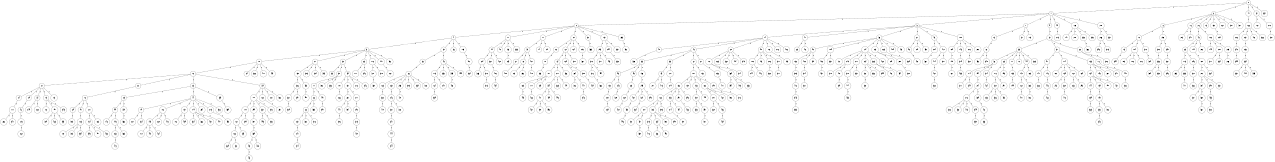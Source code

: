 graph G {
size="8.5,11;"
ratio = "expand;"
fixedsize="true;"
overlap="scale;"
node[shape=circle,width=.12,hight=.12,fontsize=12]
edge[fontsize=12]

0[label=" 0" color=black, pos="1.4195009,2.7901813!"];
1[label=" 1" color=black, pos="0.024828094,0.91176569!"];
2[label=" 2" color=black, pos="0.036310439,2.8054056!"];
3[label=" 3" color=black, pos="2.446335,0.43968602!"];
4[label=" 4" color=black, pos="2.3280021,2.1227401!"];
5[label=" 5" color=black, pos="1.5781018,1.218611!"];
6[label=" 6" color=black, pos="0.34126391,2.775249!"];
7[label=" 7" color=black, pos="1.9330602,0.87949378!"];
8[label=" 8" color=black, pos="0.81575226,2.4370228!"];
9[label=" 9" color=black, pos="2.8918553,1.6333478!"];
10[label=" 10" color=black, pos="0.69270622,1.2565465!"];
11[label=" 11" color=black, pos="1.4307961,2.2783264!"];
12[label=" 12" color=black, pos="2.6187691,1.9605524!"];
13[label=" 13" color=black, pos="1.0314825,0.50540164!"];
14[label=" 14" color=black, pos="1.9773255,2.2264699!"];
15[label=" 15" color=black, pos="1.9495536,2.2629468!"];
16[label=" 16" color=black, pos="0.77563883,0.6058862!"];
17[label=" 17" color=black, pos="1.0487582,1.5956599!"];
18[label=" 18" color=black, pos="1.6779874,0.88050566!"];
19[label=" 19" color=black, pos="2.5484389,0.86758169!"];
20[label=" 20" color=black, pos="1.5598985,2.3640789!"];
21[label=" 21" color=black, pos="1.0072975,1.9641276!"];
22[label=" 22" color=black, pos="2.1501311,1.8950087!"];
23[label=" 23" color=black, pos="0.2965612,2.8649906!"];
24[label=" 24" color=black, pos="1.8579252,1.7396942!"];
25[label=" 25" color=black, pos="0.7101108,2.6481479!"];
26[label=" 26" color=black, pos="1.1875605,2.4968817!"];
27[label=" 27" color=black, pos="2.6874856,0.90320743!"];
28[label=" 28" color=black, pos="2.1925975,2.8387652!"];
29[label=" 29" color=black, pos="0.13676686,1.1845178!"];
30[label=" 30" color=black, pos="1.9934902,0.38658274!"];
31[label=" 31" color=black, pos="1.237482,0.36225146!"];
32[label=" 32" color=black, pos="0.72245011,0.0020906222!"];
33[label=" 33" color=black, pos="0.4372998,2.8206591!"];
34[label=" 34" color=black, pos="0.17889198,2.3608598!"];
35[label=" 35" color=black, pos="0.68200412,2.1137616!"];
36[label=" 36" color=black, pos="0.53135351,0.074496477!"];
37[label=" 37" color=black, pos="1.7554196,2.9550184!"];
38[label=" 38" color=black, pos="2.3385408,1.0389612!"];
39[label=" 39" color=black, pos="0.59317445,1.6714301!"];
40[label=" 40" color=black, pos="1.5031583,1.7481855!"];
41[label=" 41" color=black, pos="2.3237592,1.5653185!"];
42[label=" 42" color=black, pos="2.8863853,1.3690287!"];
43[label=" 43" color=black, pos="2.1902454,0.44299102!"];
44[label=" 44" color=black, pos="0.43531715,2.3897193!"];
45[label=" 45" color=black, pos="1.7765018,0.93964652!"];
46[label=" 46" color=black, pos="2.6863388,2.6910655!"];
47[label=" 47" color=black, pos="1.3798204,1.5951378!"];
48[label=" 48" color=black, pos="0.036016299,2.8234369!"];
49[label=" 49" color=black, pos="1.9121679,0.86242662!"];
50[label=" 50" color=black, pos="2.3149337,1.3669426!"];
51[label=" 51" color=black, pos="0.71424563,2.226778!"];
52[label=" 52" color=black, pos="1.3274212,2.3402995!"];
53[label=" 53" color=black, pos="1.961235,1.2189657!"];
54[label=" 54" color=black, pos="0.25855377,2.9270871!"];
55[label=" 55" color=black, pos="2.2725268,2.521353!"];
56[label=" 56" color=black, pos="0.86554825,0.66831856!"];
57[label=" 57" color=black, pos="2.7335453,0.57626931!"];
58[label=" 58" color=black, pos="1.7622005,1.5536581!"];
59[label=" 59" color=black, pos="1.7531456,2.6260089!"];
60[label=" 60" color=black, pos="0.39693341,1.1844898!"];
61[label=" 61" color=black, pos="0.24625443,1.0057423!"];
62[label=" 62" color=black, pos="1.3134866,1.1431824!"];
63[label=" 63" color=black, pos="2.4550544,2.8945565!"];
64[label=" 64" color=black, pos="0.0093252994,2.0983187!"];
65[label=" 65" color=black, pos="2.0936202,0.79134959!"];
66[label=" 66" color=black, pos="0.61779998,1.3322668!"];
67[label=" 67" color=black, pos="0.12544371,0.45151238!"];
68[label=" 68" color=black, pos="2.9245842,2.8805456!"];
69[label=" 69" color=black, pos="1.0394576,0.67564679!"];
70[label=" 70" color=black, pos="1.8191173,1.9389576!"];
71[label=" 71" color=black, pos="0.48336459,2.5947742!"];
72[label=" 72" color=black, pos="1.3963891,0.2355605!"];
73[label=" 73" color=black, pos="1.367681,2.34583!"];
74[label=" 74" color=black, pos="0.37191773,0.35642658!"];
75[label=" 75" color=black, pos="2.6363726,1.0197386!"];
76[label=" 76" color=black, pos="2.4439411,1.7317953!"];
77[label=" 77" color=black, pos="1.786572,1.8363429!"];
78[label=" 78" color=black, pos="0.22627131,2.8798609!"];
79[label=" 79" color=black, pos="0.6088145,2.2023258!"];
80[label=" 80" color=black, pos="2.1677281,0.49521292!"];
81[label=" 81" color=black, pos="0.46479637,1.5208901!"];
82[label=" 82" color=black, pos="2.5191398,1.3340755!"];
83[label=" 83" color=black, pos="1.6852556,0.71646913!"];
84[label=" 84" color=black, pos="1.2540982,2.6125954!"];
85[label=" 85" color=black, pos="0.85570656,1.6463594!"];
86[label=" 86" color=black, pos="0.22423873,1.7916138!"];
87[label=" 87" color=black, pos="0.00085545192,1.8382568!"];
88[label=" 88" color=black, pos="0.43182582,1.7039927!"];
89[label=" 89" color=black, pos="0.1745127,2.7333363!"];
90[label=" 90" color=black, pos="1.1021994,2.8491649!"];
91[label=" 91" color=black, pos="2.4212259,2.9166517!"];
92[label=" 92" color=black, pos="2.0138985,1.7159943!"];
93[label=" 93" color=black, pos="2.9781854,0.95158289!"];
94[label=" 94" color=black, pos="1.888574,0.035477409!"];
95[label=" 95" color=black, pos="2.7371362,1.0580131!"];
96[label=" 96" color=black, pos="1.207204,1.0655842!"];
97[label=" 97" color=black, pos="0.98688845,2.0753692!"];
98[label=" 98" color=black, pos="2.8663323,0.87654286!"];
99[label=" 99" color=black, pos="2.4901681,1.9628823!"];
100[label=" 100" color=black, pos="1.3224418,1.3736715!"];
101[label=" 101" color=black, pos="1.0412303,0.5030514!"];
102[label=" 102" color=black, pos="0.068451082,0.81923382!"];
103[label=" 103" color=black, pos="1.4122631,0.97454928!"];
104[label=" 104" color=black, pos="2.6392526,2.0011837!"];
105[label=" 105" color=black, pos="0.83905392,0.71522886!"];
106[label=" 106" color=black, pos="0.001087002,0.99294433!"];
107[label=" 107" color=black, pos="0.38496633,1.9953216!"];
108[label=" 108" color=black, pos="0.63470313,0.0080353171!"];
109[label=" 109" color=black, pos="1.6942476,2.6057377!"];
110[label=" 110" color=black, pos="0.04961552,2.5682859!"];
111[label=" 111" color=black, pos="0.30221841,2.0813456!"];
112[label=" 112" color=black, pos="2.5829687,1.567612!"];
113[label=" 113" color=black, pos="1.1590823,0.12740876!"];
114[label=" 114" color=black, pos="0.87461259,1.6514244!"];
115[label=" 115" color=black, pos="0.076179683,0.96698702!"];
116[label=" 116" color=black, pos="2.0157391,0.38681622!"];
117[label=" 117" color=black, pos="2.486109,0.47268531!"];
118[label=" 118" color=black, pos="2.4175255,0.99760314!"];
119[label=" 119" color=black, pos="0.58380643,1.6612149!"];
120[label=" 120" color=black, pos="1.1614781,1.5887977!"];
121[label=" 121" color=black, pos="1.5116678,2.4807298!"];
122[label=" 122" color=black, pos="1.8365595,2.6458593!"];
123[label=" 123" color=black, pos="0.77890011,0.62362202!"];
124[label=" 124" color=black, pos="2.5878686,2.5046259!"];
125[label=" 125" color=black, pos="1.0029922,2.6097022!"];
126[label=" 126" color=black, pos="2.0182824,2.1402616!"];
127[label=" 127" color=black, pos="1.6862541,1.7688639!"];
128[label=" 128" color=black, pos="0.03030334,2.1682927!"];
129[label=" 129" color=black, pos="0.073868034,0.92825145!"];
130[label=" 130" color=black, pos="0.78117661,0.82316676!"];
131[label=" 131" color=black, pos="1.186957,2.3547159!"];
132[label=" 132" color=black, pos="2.457227,2.8488033!"];
133[label=" 133" color=black, pos="2.836653,1.8807369!"];
134[label=" 134" color=black, pos="0.065810919,2.4570243!"];
135[label=" 135" color=black, pos="2.8224749,1.5997973!"];
136[label=" 136" color=black, pos="0.58354985,1.3947494!"];
137[label=" 137" color=black, pos="1.4171125,0.56784544!"];
138[label=" 138" color=black, pos="0.89711154,2.7583658!"];
139[label=" 139" color=black, pos="0.83780098,2.8588942!"];
140[label=" 140" color=black, pos="1.9724236,2.7552472!"];
141[label=" 141" color=black, pos="0.16620304,2.664012!"];
142[label=" 142" color=black, pos="0.65698259,2.984079!"];
143[label=" 143" color=black, pos="1.3469246,1.3322358!"];
144[label=" 144" color=black, pos="0.35196639,0.58789231!"];
145[label=" 145" color=black, pos="0.04998595,1.967368!"];
146[label=" 146" color=black, pos="2.54675,2.031166!"];
147[label=" 147" color=black, pos="0.83881563,2.6795789!"];
148[label=" 148" color=black, pos="0.59775772,1.6203158!"];
149[label=" 149" color=black, pos="2.0708103,2.9959747!"];
150[label=" 150" color=black, pos="0.40536416,2.2072504!"];
151[label=" 151" color=black, pos="1.5639301,2.6827632!"];
152[label=" 152" color=black, pos="0.26647128,2.6849754!"];
153[label=" 153" color=black, pos="2.4263932,1.2635547!"];
154[label=" 154" color=black, pos="0.37807725,2.3576941!"];
155[label=" 155" color=black, pos="1.184781,0.028132089!"];
156[label=" 156" color=black, pos="2.4720992,1.5464995!"];
157[label=" 157" color=black, pos="1.9327757,0.27070232!"];
158[label=" 158" color=black, pos="1.5225279,0.090428611!"];
159[label=" 159" color=black, pos="2.0174388,0.0023544123!"];
160[label=" 160" color=black, pos="0.043847231,2.6003673!"];
161[label=" 161" color=black, pos="1.3396731,2.4433836!"];
162[label=" 162" color=black, pos="0.15864281,0.93464327!"];
163[label=" 163" color=black, pos="1.8383507,2.1259625!"];
164[label=" 164" color=black, pos="1.6112233,1.8533594!"];
165[label=" 165" color=black, pos="2.2149361,0.88213885!"];
166[label=" 166" color=black, pos="2.6020144,2.823922!"];
167[label=" 167" color=black, pos="0.74575923,0.90336331!"];
168[label=" 168" color=black, pos="0.51360618,2.2598469!"];
169[label=" 169" color=black, pos="2.3676527,1.5710297!"];
170[label=" 170" color=black, pos="2.5043082,0.86971929!"];
171[label=" 171" color=black, pos="2.4684484,1.6531089!"];
172[label=" 172" color=black, pos="0.66814375,0.62367058!"];
173[label=" 173" color=black, pos="2.6305299,2.6205439!"];
174[label=" 174" color=black, pos="0.47837689,2.8519975!"];
175[label=" 175" color=black, pos="1.2707423,0.013742583!"];
176[label=" 176" color=black, pos="1.2590915,1.6376278!"];
177[label=" 177" color=black, pos="2.97682,2.1530397!"];
178[label=" 178" color=black, pos="2.7143305,1.8237872!"];
179[label=" 179" color=black, pos="0.018440768,2.2624505!"];
180[label=" 180" color=black, pos="1.9833643,1.5696644!"];
181[label=" 181" color=black, pos="2.3919305,0.8464386!"];
182[label=" 182" color=black, pos="2.6346743,1.0944435!"];
183[label=" 183" color=black, pos="2.453797,1.6897651!"];
184[label=" 184" color=black, pos="1.3817756,2.3396327!"];
185[label=" 185" color=black, pos="1.5360505,0.83972384!"];
186[label=" 186" color=black, pos="1.5154313,1.4331599!"];
187[label=" 187" color=black, pos="0.14040709,1.2204566!"];
188[label=" 188" color=black, pos="1.5817315,1.7376657!"];
189[label=" 189" color=black, pos="1.9803294,1.8439694!"];
190[label=" 190" color=black, pos="0.2825404,0.52042022!"];
191[label=" 191" color=black, pos="0.046599058,1.4492259!"];
192[label=" 192" color=black, pos="1.5375782,0.78697027!"];
193[label=" 193" color=black, pos="2.2815309,1.3240097!"];
194[label=" 194" color=black, pos="1.2902051,1.3308343!"];
195[label=" 195" color=black, pos="1.45278,0.55438363!"];
196[label=" 196" color=black, pos="2.341412,2.0081735!"];
197[label=" 197" color=black, pos="1.8761536,0.93674499!"];
198[label=" 198" color=black, pos="1.7905558,0.89503134!"];
199[label=" 199" color=black, pos="1.6673505,1.2655296!"];
200[label=" 200" color=black, pos="0.13311573,1.2785575!"];
201[label=" 201" color=black, pos="2.6791939,1.2116088!"];
202[label=" 202" color=black, pos="1.3597368,1.4000113!"];
203[label=" 203" color=black, pos="2.0937341,1.8470282!"];
204[label=" 204" color=black, pos="0.24644423,1.7568874!"];
205[label=" 205" color=black, pos="1.7073446,1.2812918!"];
206[label=" 206" color=black, pos="2.1507976,1.3350554!"];
207[label=" 207" color=black, pos="2.5205803,1.0230769!"];
208[label=" 208" color=black, pos="0.65308476,0.068342638!"];
209[label=" 209" color=black, pos="1.9042015,2.3016778!"];
210[label=" 210" color=black, pos="2.8223946,2.076455!"];
211[label=" 211" color=black, pos="0.65608402,1.3512747!"];
212[label=" 212" color=black, pos="2.778685,0.02512605!"];
213[label=" 213" color=black, pos="1.8017945,0.9839301!"];
214[label=" 214" color=black, pos="1.4827409,0.77074023!"];
215[label=" 215" color=black, pos="1.9195704,1.6570172!"];
216[label=" 216" color=black, pos="2.0954514,1.9049338!"];
217[label=" 217" color=black, pos="1.0053113,0.26359117!"];
218[label=" 218" color=black, pos="1.9083007,0.74383462!"];
219[label=" 219" color=black, pos="0.26352944,2.466913!"];
220[label=" 220" color=black, pos="0.20327148,1.5282441!"];
221[label=" 221" color=black, pos="1.7984568,0.95765811!"];
222[label=" 222" color=black, pos="2.8311596,1.284519!"];
223[label=" 223" color=black, pos="2.5222154,0.32338514!"];
224[label=" 224" color=black, pos="2.6668961,0.61731979!"];
225[label=" 225" color=black, pos="2.4349306,1.4999133!"];
226[label=" 226" color=black, pos="2.2209571,0.90761604!"];
227[label=" 227" color=black, pos="2.3388573,2.526701!"];
228[label=" 228" color=black, pos="0.86656807,1.5471948!"];
229[label=" 229" color=black, pos="2.5671192,0.94622267!"];
230[label=" 230" color=black, pos="0.23325121,1.1490088!"];
231[label=" 231" color=black, pos="0.1722778,2.3731335!"];
232[label=" 232" color=black, pos="0.70071295,1.5113812!"];
233[label=" 233" color=black, pos="2.8713643,2.4788749!"];
234[label=" 234" color=black, pos="2.2550425,1.576808!"];
235[label=" 235" color=black, pos="0.76101994,1.1360286!"];
236[label=" 236" color=black, pos="1.158454,0.29261292!"];
237[label=" 237" color=black, pos="0.18807621,2.1238521!"];
238[label=" 238" color=black, pos="0.46957721,1.1767941!"];
239[label=" 239" color=black, pos="1.7452549,1.4810289!"];
240[label=" 240" color=black, pos="2.5403809,0.5816114!"];
241[label=" 241" color=black, pos="2.0037047,2.5040665!"];
242[label=" 242" color=black, pos="0.44697717,0.85264696!"];
243[label=" 243" color=black, pos="2.1843835,1.8355851!"];
244[label=" 244" color=black, pos="0.67189885,0.068410797!"];
245[label=" 245" color=black, pos="0.36703363,1.2813025!"];
246[label=" 246" color=black, pos="2.4651238,2.4784658!"];
247[label=" 247" color=black, pos="0.0080241109,1.6563466!"];
248[label=" 248" color=black, pos="0.9519048,0.96015015!"];
249[label=" 249" color=black, pos="2.2984442,1.2143566!"];
250[label=" 250" color=black, pos="2.5450912,2.9534185!"];
251[label=" 251" color=black, pos="1.0556791,0.072312244!"];
252[label=" 252" color=black, pos="1.9172017,0.58755301!"];
253[label=" 253" color=black, pos="2.3329859,0.12084612!"];
254[label=" 254" color=black, pos="0.32695201,1.0084885!"];
255[label=" 255" color=black, pos="1.5588067,0.88338112!"];
256[label=" 256" color=black, pos="1.9027931,2.4663209!"];
257[label=" 257" color=black, pos="2.307748,0.94665872!"];
258[label=" 258" color=black, pos="1.7476811,0.58231388!"];
259[label=" 259" color=black, pos="0.68908087,0.5309382!"];
260[label=" 260" color=black, pos="1.7953492,1.8905178!"];
261[label=" 261" color=black, pos="0.98734668,1.9264449!"];
262[label=" 262" color=black, pos="2.6106759,0.64927481!"];
263[label=" 263" color=black, pos="2.5997684,0.68019404!"];
264[label=" 264" color=black, pos="0.37618719,0.70379879!"];
265[label=" 265" color=black, pos="2.8271925,1.5367743!"];
266[label=" 266" color=black, pos="1.5505348,2.3782339!"];
267[label=" 267" color=black, pos="0.77371431,0.84589815!"];
268[label=" 268" color=black, pos="0.02766329,2.6973986!"];
269[label=" 269" color=black, pos="1.7477799,0.32930866!"];
270[label=" 270" color=black, pos="0.55877678,0.52793842!"];
271[label=" 271" color=black, pos="2.5112394,2.6611067!"];
272[label=" 272" color=black, pos="2.3546474,2.5713617!"];
273[label=" 273" color=black, pos="1.015363,0.75671357!"];
274[label=" 274" color=black, pos="0.22722425,1.8055133!"];
275[label=" 275" color=black, pos="0.044119545,1.570002!"];
276[label=" 276" color=black, pos="1.3878275,0.086792805!"];
277[label=" 277" color=black, pos="1.891244,2.4940633!"];
278[label=" 278" color=black, pos="2.3946849,2.608566!"];
279[label=" 279" color=black, pos="2.2301341,0.79335094!"];
280[label=" 280" color=black, pos="2.6345782,0.76662145!"];
281[label=" 281" color=black, pos="0.47284874,2.2158389!"];
282[label=" 282" color=black, pos="1.6582825,1.7010115!"];
283[label=" 283" color=black, pos="2.6727637,1.7741849!"];
284[label=" 284" color=black, pos="0.53841419,2.1961986!"];
285[label=" 285" color=black, pos="2.2770791,1.879679!"];
286[label=" 286" color=black, pos="2.7122635,2.5776884!"];
287[label=" 287" color=black, pos="0.75791773,0.52717916!"];
288[label=" 288" color=black, pos="0.73575203,0.042437026!"];
289[label=" 289" color=black, pos="2.8171356,1.9086737!"];
290[label=" 290" color=black, pos="0.2796281,2.1778201!"];
291[label=" 291" color=black, pos="0.88069888,1.012983!"];
292[label=" 292" color=black, pos="0.81298264,2.8487713!"];
293[label=" 293" color=black, pos="0.89944346,1.7618258!"];
294[label=" 294" color=black, pos="1.2166954,2.5541046!"];
295[label=" 295" color=black, pos="2.7105536,1.367109!"];
296[label=" 296" color=black, pos="2.3750844,0.65490639!"];
297[label=" 297" color=black, pos="1.6678219,2.6676381!"];
298[label=" 298" color=black, pos="1.1732654,2.8998418!"];
299[label=" 299" color=black, pos="1.7974632,0.47307737!"];
300[label=" 300" color=black, pos="2.1220064,2.7005076!"];
301[label=" 301" color=black, pos="1.050299,1.6331569!"];
302[label=" 302" color=black, pos="2.8018477,1.2416075!"];
303[label=" 303" color=black, pos="1.2685452,0.9587069!"];
304[label=" 304" color=black, pos="1.0182625,0.83584959!"];
305[label=" 305" color=black, pos="2.1771934,2.6335344!"];
306[label=" 306" color=black, pos="1.3489459,0.40442319!"];
307[label=" 307" color=black, pos="0.44620104,0.75685491!"];
308[label=" 308" color=black, pos="0.19934922,1.5896574!"];
309[label=" 309" color=black, pos="1.9196959,2.5166426!"];
310[label=" 310" color=black, pos="0.41007569,2.2339449!"];
311[label=" 311" color=black, pos="2.3669665,1.3222505!"];
312[label=" 312" color=black, pos="2.8062651,1.0713133!"];
313[label=" 313" color=black, pos="2.6615878,2.3339174!"];
314[label=" 314" color=black, pos="1.2382239,0.15694277!"];
315[label=" 315" color=black, pos="2.6158411,2.2526324!"];
316[label=" 316" color=black, pos="1.3711602,0.064838545!"];
317[label=" 317" color=black, pos="0.065103969,2.0123997!"];
318[label=" 318" color=black, pos="0.33973111,1.1538006!"];
319[label=" 319" color=black, pos="0.43899632,1.0919265!"];
320[label=" 320" color=black, pos="2.6341512,0.22871988!"];
321[label=" 321" color=black, pos="0.86808744,1.3062727!"];
322[label=" 322" color=black, pos="1.3009778,1.7907362!"];
323[label=" 323" color=black, pos="1.3770132,1.7320093!"];
324[label=" 324" color=black, pos="0.88565833,0.039029446!"];
325[label=" 325" color=black, pos="1.3783289,0.42594197!"];
326[label=" 326" color=black, pos="0.29777369,0.42475759!"];
327[label=" 327" color=black, pos="2.0557937,1.9820314!"];
328[label=" 328" color=black, pos="1.6799238,0.98568392!"];
329[label=" 329" color=black, pos="1.7733885,1.6543226!"];
330[label=" 330" color=black, pos="1.7551721,1.9911853!"];
331[label=" 331" color=black, pos="1.4884274,0.88035866!"];
332[label=" 332" color=black, pos="0.52004236,1.324848!"];
333[label=" 333" color=black, pos="2.9708172,0.61643131!"];
334[label=" 334" color=black, pos="2.3305326,1.0053609!"];
335[label=" 335" color=black, pos="0.55787298,0.076271116!"];
336[label=" 336" color=black, pos="0.19814363,0.7858081!"];
337[label=" 337" color=black, pos="0.35391168,2.0458985!"];
338[label=" 338" color=black, pos="2.8851895,2.2412691!"];
339[label=" 339" color=black, pos="2.7602783,1.7477026!"];
340[label=" 340" color=black, pos="2.0410159,2.178692!"];
341[label=" 341" color=black, pos="2.8233406,2.2804241!"];
342[label=" 342" color=black, pos="0.83631216,0.5401994!"];
343[label=" 343" color=black, pos="1.2731773,1.631982!"];
344[label=" 344" color=black, pos="2.6784256,2.4428531!"];
345[label=" 345" color=black, pos="2.8579207,2.141421!"];
346[label=" 346" color=black, pos="2.5258354,1.1167271!"];
347[label=" 347" color=black, pos="2.5043179,1.5664344!"];
348[label=" 348" color=black, pos="0.93698036,0.55716695!"];
349[label=" 349" color=black, pos="2.5402497,0.91419417!"];
350[label=" 350" color=black, pos="1.123376,0.77074696!"];
351[label=" 351" color=black, pos="2.0708641,2.8678743!"];
352[label=" 352" color=black, pos="2.820519,1.7816269!"];
353[label=" 353" color=black, pos="0.79947911,2.42155!"];
354[label=" 354" color=black, pos="2.3057381,2.6114283!"];
355[label=" 355" color=black, pos="0.40270681,2.3553899!"];
356[label=" 356" color=black, pos="2.9229891,2.1000081!"];
357[label=" 357" color=black, pos="1.7501478,0.83980057!"];
358[label=" 358" color=black, pos="0.46859588,2.2700772!"];
359[label=" 359" color=black, pos="1.0132764,1.2887496!"];
360[label=" 360" color=black, pos="2.448679,0.51223516!"];
361[label=" 361" color=black, pos="0.99342438,1.5734726!"];
362[label=" 362" color=black, pos="0.47206222,2.1092185!"];
363[label=" 363" color=black, pos="2.3627636,2.2144562!"];
364[label=" 364" color=black, pos="0.37716516,0.74899144!"];
365[label=" 365" color=black, pos="1.3286667,0.0008367924!"];
366[label=" 366" color=black, pos="0.19933954,0.33672249!"];
367[label=" 367" color=black, pos="0.40886547,1.0464114!"];
368[label=" 368" color=black, pos="1.6958485,0.10570251!"];
369[label=" 369" color=black, pos="2.4924317,2.9884354!"];
370[label=" 370" color=black, pos="0.86407601,2.8392629!"];
371[label=" 371" color=black, pos="0.56226223,2.5125923!"];
372[label=" 372" color=black, pos="1.3681835,1.0667404!"];
373[label=" 373" color=black, pos="2.8503757,0.49411266!"];
374[label=" 374" color=black, pos="2.3384911,0.26233126!"];
375[label=" 375" color=black, pos="1.4563072,2.604901!"];
376[label=" 376" color=black, pos="2.8673893,2.8414287!"];
377[label=" 377" color=black, pos="2.3897787,1.3243149!"];
378[label=" 378" color=black, pos="2.927518,0.48069426!"];
379[label=" 379" color=black, pos="1.217297,2.4292076!"];
380[label=" 380" color=black, pos="1.2548703,1.2823305!"];
381[label=" 381" color=black, pos="0.56352514,2.1549613!"];
382[label=" 382" color=black, pos="2.6072783,0.64937286!"];
383[label=" 383" color=black, pos="1.7260352,0.21574136!"];
384[label=" 384" color=black, pos="2.9648774,1.9532455!"];
385[label=" 385" color=black, pos="2.8870342,2.6085108!"];
386[label=" 386" color=black, pos="0.44113816,1.3043323!"];
387[label=" 387" color=black, pos="1.0824916,0.24391553!"];
388[label=" 388" color=black, pos="0.2294879,1.4426079!"];
389[label=" 389" color=black, pos="0.30268928,0.6950293!"];
390[label=" 390" color=black, pos="0.014861716,1.9735532!"];
391[label=" 391" color=black, pos="0.59867605,0.33432145!"];
392[label=" 392" color=black, pos="0.24646464,2.9182096!"];
393[label=" 393" color=black, pos="2.5651272,2.9480509!"];
394[label=" 394" color=black, pos="2.6159254,2.6647005!"];
395[label=" 395" color=black, pos="0.98592317,0.03577877!"];
396[label=" 396" color=black, pos="2.4348621,0.0084241014!"];
397[label=" 397" color=black, pos="1.0759558,1.647519!"];
398[label=" 398" color=black, pos="2.0478556,1.8317145!"];
399[label=" 399" color=black, pos="2.8103668,0.21008511!"];
400[label=" 400" color=black, pos="2.4536028,0.19033024!"];
401[label=" 401" color=black, pos="1.655015,1.0249954!"];
402[label=" 402" color=black, pos="0.39076441,2.9693573!"];
403[label=" 403" color=black, pos="0.59831196,1.5920987!"];
404[label=" 404" color=black, pos="2.4835227,0.77072545!"];
405[label=" 405" color=black, pos="1.3039762,1.650296!"];
406[label=" 406" color=black, pos="1.0393167,1.9983633!"];
407[label=" 407" color=black, pos="0.64804637,1.9065149!"];
408[label=" 408" color=black, pos="1.3367431,0.12037923!"];
409[label=" 409" color=black, pos="0.23522634,2.2626985!"];
410[label=" 410" color=black, pos="2.8350706,0.0026783338!"];
411[label=" 411" color=black, pos="2.2371919,1.4665566!"];
412[label=" 412" color=black, pos="1.1952997,1.2801931!"];
413[label=" 413" color=black, pos="0.65552652,0.85110762!"];
414[label=" 414" color=black, pos="0.41249956,1.5445267!"];
415[label=" 415" color=black, pos="1.0579194,1.1621951!"];
416[label=" 416" color=black, pos="0.54788681,1.3864207!"];
417[label=" 417" color=black, pos="0.427949,2.4091039!"];
418[label=" 418" color=black, pos="2.8811751,2.6964021!"];
419[label=" 419" color=black, pos="2.0065592,2.8390816!"];
420[label=" 420" color=black, pos="1.4002408,0.70113486!"];
421[label=" 421" color=black, pos="0.049763768,2.7506105!"];
422[label=" 422" color=black, pos="1.4017134,1.5228093!"];
423[label=" 423" color=black, pos="2.7461788,0.85429542!"];
424[label=" 424" color=black, pos="0.96757874,0.077178792!"];
425[label=" 425" color=black, pos="2.8898354,0.65854733!"];
426[label=" 426" color=black, pos="1.8980649,0.8893774!"];
427[label=" 427" color=black, pos="1.5179082,1.1064831!"];
428[label=" 428" color=black, pos="0.84773363,1.9739162!"];
429[label=" 429" color=black, pos="0.35986041,1.3597607!"];
430[label=" 430" color=black, pos="1.019664,0.22120673!"];
431[label=" 431" color=black, pos="0.5675744,1.0599084!"];
432[label=" 432" color=black, pos="1.3162183,2.9306809!"];
433[label=" 433" color=black, pos="0.62336992,2.9770641!"];
434[label=" 434" color=black, pos="0.94417768,2.4260589!"];
435[label=" 435" color=black, pos="1.5949004,2.3802348!"];
436[label=" 436" color=black, pos="1.3401599,2.3401315!"];
437[label=" 437" color=black, pos="0.078677774,2.4615942!"];
438[label=" 438" color=black, pos="1.5824622,2.8641845!"];
439[label=" 439" color=black, pos="1.7583031,0.68518975!"];
440[label=" 440" color=black, pos="1.0611802,1.280575!"];
441[label=" 441" color=black, pos="1.2050989,1.2059849!"];
442[label=" 442" color=black, pos="2.1240805,2.6113624!"];
443[label=" 443" color=black, pos="2.1645859,2.161615!"];
444[label=" 444" color=black, pos="1.3457482,0.20476619!"];
445[label=" 445" color=black, pos="0.20163861,0.52276772!"];
446[label=" 446" color=black, pos="0.34916135,1.9341374!"];
447[label=" 447" color=black, pos="1.3110452,0.1819858!"];
448[label=" 448" color=black, pos="2.2351978,2.0567755!"];
449[label=" 449" color=black, pos="0.72019983,2.5895732!"];
450[label=" 450" color=black, pos="2.8948043,0.56326123!"];
451[label=" 451" color=black, pos="2.1925328,0.56413603!"];
452[label=" 452" color=black, pos="1.2266226,1.962707!"];
453[label=" 453" color=black, pos="1.4352626,1.212362!"];
454[label=" 454" color=black, pos="0.87242694,2.8918884!"];
455[label=" 455" color=black, pos="2.7658266,0.55569753!"];
456[label=" 456" color=black, pos="1.536435,2.4413211!"];
457[label=" 457" color=black, pos="1.8752335,0.10091514!"];
458[label=" 458" color=black, pos="2.2318299,2.829428!"];
459[label=" 459" color=black, pos="0.38905257,1.9626437!"];
460[label=" 460" color=black, pos="0.16246621,1.0439364!"];
461[label=" 461" color=black, pos="0.41082535,0.38215281!"];
462[label=" 462" color=black, pos="0.40279792,2.4667244!"];
463[label=" 463" color=black, pos="0.34791544,1.1696489!"];
464[label=" 464" color=black, pos="2.634895,1.1409853!"];
465[label=" 465" color=black, pos="2.6418643,0.28016623!"];
466[label=" 466" color=black, pos="0.90607677,2.2980568!"];
467[label=" 467" color=black, pos="0.5031582,2.9108045!"];
468[label=" 468" color=black, pos="0.18605112,1.2633532!"];
469[label=" 469" color=black, pos="1.2110394,1.8801288!"];
470[label=" 470" color=black, pos="2.9195473,0.78246188!"];
471[label=" 471" color=black, pos="0.36927517,1.1518132!"];
472[label=" 472" color=black, pos="1.5630808,1.5142986!"];
473[label=" 473" color=black, pos="2.5346988,0.078639288!"];
474[label=" 474" color=black, pos="2.9040591,1.7359049!"];
475[label=" 475" color=black, pos="0.63739658,1.0728417!"];
476[label=" 476" color=black, pos="0.60145041,0.42032416!"];
477[label=" 477" color=black, pos="0.98170097,2.4263272!"];
478[label=" 478" color=black, pos="1.6473061,2.168711!"];
479[label=" 479" color=black, pos="2.1608999,0.020751462!"];
480[label=" 480" color=black, pos="0.61332257,2.9289259!"];
481[label=" 481" color=black, pos="2.3295149,2.588797!"];
482[label=" 482" color=black, pos="2.3842612,2.6407913!"];
483[label=" 483" color=black, pos="2.9714113,2.8451055!"];
484[label=" 484" color=black, pos="2.0498278,1.3853516!"];
485[label=" 485" color=black, pos="2.5658826,2.9327771!"];
486[label=" 486" color=black, pos="1.0204679,2.22977!"];
487[label=" 487" color=black, pos="1.4220122,2.9053485!"];
488[label=" 488" color=black, pos="2.7855716,1.1833561!"];
489[label=" 489" color=black, pos="1.8418395,2.3486605!"];
490[label=" 490" color=black, pos="0.096855004,2.2477585!"];
491[label=" 491" color=black, pos="0.70308468,2.6411281!"];
492[label=" 492" color=black, pos="2.3582937,1.7844413!"];
493[label=" 493" color=black, pos="1.8381585,1.1373651!"];
494[label=" 494" color=black, pos="2.8187064,0.039994092!"];
495[label=" 495" color=black, pos="0.6176566,0.27605334!"];
496[label=" 496" color=black, pos="2.7796169,1.5183147!"];
497[label=" 497" color=black, pos="1.2315626,0.84755711!"];
498[label=" 498" color=black, pos="2.856427,2.396684!"];
499[label=" 499" color=black, pos="2.1881797,1.3124242!"];
500[label=" 500" color=black, pos="0.064291765,1.4706498!"];
501[label=" 501" color=black, pos="1.8140838,1.7610766!"];
502[label=" 502" color=black, pos="1.97515,2.8735088!"];
503[label=" 503" color=black, pos="2.7464133,1.9960348!"];
504[label=" 504" color=black, pos="2.6089716,0.14748655!"];
505[label=" 505" color=black, pos="0.38132469,2.1689518!"];
506[label=" 506" color=black, pos="1.0903593,0.79726337!"];
507[label=" 507" color=black, pos="1.6034478,0.82501249!"];
508[label=" 508" color=black, pos="0.20655303,0.57018983!"];
509[label=" 509" color=black, pos="0.90367716,0.65342707!"];
510[label=" 510" color=black, pos="1.1323371,1.4716337!"];
511[label=" 511" color=black, pos="1.676498,0.40478055!"];
512[label=" 512" color=black, pos="1.982018,2.1260038!"];
513[label=" 513" color=black, pos="2.5473107,1.6010943!"];
514[label=" 514" color=black, pos="1.8605914,0.91620909!"];
515[label=" 515" color=black, pos="1.5080453,1.1317787!"];
516[label=" 516" color=black, pos="0.036883857,2.7352351!"];
517[label=" 517" color=black, pos="1.033235,0.81938817!"];
518[label=" 518" color=black, pos="2.9155981,1.0443225!"];
519[label=" 519" color=black, pos="0.75869039,1.8775657!"];
520[label=" 520" color=black, pos="0.0013701604,0.10405102!"];
521[label=" 521" color=black, pos="0.29852506,1.186351!"];
522[label=" 522" color=black, pos="1.1035031,0.62315559!"];
523[label=" 523" color=black, pos="2.8437816,0.32614663!"];
524[label=" 524" color=black, pos="2.4569029,1.8212265!"];
525[label=" 525" color=black, pos="1.450044,1.65571!"];
526[label=" 526" color=black, pos="1.9316366,1.9577381!"];
527[label=" 527" color=black, pos="1.1491356,2.4310353!"];
528[label=" 528" color=black, pos="2.8388733,2.6991867!"];
529[label=" 529" color=black, pos="1.2402317,0.29651476!"];
530[label=" 530" color=black, pos="2.9880977,1.9552831!"];
531[label=" 531" color=black, pos="1.6746047,1.7125448!"];
532[label=" 532" color=black, pos="0.34281153,1.6216455!"];
533[label=" 533" color=black, pos="2.174386,1.1584976!"];
534[label=" 534" color=black, pos="1.9773881,0.79634948!"];
535[label=" 535" color=black, pos="1.9515396,2.2770295!"];
536[label=" 536" color=black, pos="2.7624711,1.9278112!"];
537[label=" 537" color=black, pos="0.86175378,0.34643761!"];
538[label=" 538" color=black, pos="0.14399626,2.6817308!"];
539[label=" 539" color=black, pos="2.5831505,2.9501085!"];
540[label=" 540" color=black, pos="1.9280469,2.7188175!"];
541[label=" 541" color=black, pos="2.8491095,1.2084554!"];
542[label=" 542" color=black, pos="1.9935509,2.9530212!"];
543[label=" 543" color=black, pos="2.2321897,2.7355032!"];
544[label=" 544" color=black, pos="2.2062668,0.99736368!"];
545[label=" 545" color=black, pos="0.88764033,0.9178721!"];
546[label=" 546" color=black, pos="0.64552202,0.85023752!"];
547[label=" 547" color=black, pos="1.9938785,2.1546345!"];
548[label=" 548" color=black, pos="2.3721,1.0243584!"];
549[label=" 549" color=black, pos="0.75076717,1.0477071!"];
550[label=" 550" color=black, pos="2.2376187,0.68940846!"];
551[label=" 551" color=black, pos="2.230779,2.4644693!"];
552[label=" 552" color=black, pos="1.0882261,1.5050664!"];
553[label=" 553" color=black, pos="0.80563422,1.007503!"];
554[label=" 554" color=black, pos="1.0225414,1.6798287!"];
555[label=" 555" color=black, pos="2.6580866,1.9383454!"];
556[label=" 556" color=black, pos="2.7079153,2.2513961!"];
557[label=" 557" color=black, pos="2.1955176,1.2030005!"];
558[label=" 558" color=black, pos="0.29983143,1.9029447!"];
559[label=" 559" color=black, pos="2.3173207,2.9676563!"];
560[label=" 560" color=black, pos="0.82924689,1.3814132!"];
561[label=" 561" color=black, pos="0.89566123,1.0860374!"];
562[label=" 562" color=black, pos="1.2466568,0.93462265!"];
563[label=" 563" color=black, pos="0.60032937,1.9349299!"];
564[label=" 564" color=black, pos="2.8356719,2.7669272!"];
565[label=" 565" color=black, pos="0.48542908,1.4643258!"];
566[label=" 566" color=black, pos="0.86233664,0.31587095!"];
567[label=" 567" color=black, pos="1.7346844,1.5852041!"];
568[label=" 568" color=black, pos="1.7562499,2.1988124!"];
569[label=" 569" color=black, pos="0.35553355,2.5701138!"];
570[label=" 570" color=black, pos="1.0507159,1.5069337!"];
571[label=" 571" color=black, pos="1.3777045,0.95928994!"];
572[label=" 572" color=black, pos="2.6281895,0.24456591!"];
573[label=" 573" color=black, pos="0.69614475,2.8988791!"];
574[label=" 574" color=black, pos="2.0761622,0.73813869!"];
575[label=" 575" color=black, pos="0.49827726,2.3747779!"];
576[label=" 576" color=black, pos="0.2899601,1.9064383!"];
577[label=" 577" color=black, pos="0.85844016,1.247684!"];
578[label=" 578" color=black, pos="0.98128853,1.5602013!"];
579[label=" 579" color=black, pos="1.1964812,2.5723695!"];
580[label=" 580" color=black, pos="1.2457083,1.9382893!"];
581[label=" 581" color=black, pos="2.5258271,0.50033447!"];
582[label=" 582" color=black, pos="2.0519185,0.41283585!"];
583[label=" 583" color=black, pos="2.5618159,1.8047229!"];
584[label=" 584" color=black, pos="2.3612041,2.4972697!"];
585[label=" 585" color=black, pos="0.18771327,0.12880037!"];
586[label=" 586" color=black, pos="2.4995713,0.52799487!"];
587[label=" 587" color=black, pos="2.2084929,0.52072326!"];
588[label=" 588" color=black, pos="1.9172998,1.3960544!"];
589[label=" 589" color=black, pos="1.296181,2.0451161!"];
590[label=" 590" color=black, pos="1.134862,1.8982952!"];
591[label=" 591" color=black, pos="0.24556572,2.548454!"];
592[label=" 592" color=black, pos="0.41417928,2.8264142!"];
593[label=" 593" color=black, pos="0.79067738,2.7708944!"];
594[label=" 594" color=black, pos="2.6442162,1.9863013!"];
595[label=" 595" color=black, pos="0.39925359,0.30691044!"];
596[label=" 596" color=black, pos="2.9660371,2.7596802!"];
597[label=" 597" color=black, pos="0.59935362,0.61031754!"];
598[label=" 598" color=black, pos="1.2627483,1.4308936!"];
599[label=" 599" color=black, pos="1.2116308,1.1150838!"];
0--1[label="1"]
0--6[label="1"]
0--41[label="1"]
0--51[label="1"]
0--357[label="1"]
1--2[label="1"]
1--3[label="1"]
1--7[label="1"]
1--9[label="1"]
1--49[label="1"]
1--126[label="1"]
1--210[label="1"]
2--4[label="1"]
2--11[label="1"]
2--17[label="1"]
2--20[label="1"]
2--52[label="1"]
2--151[label="1"]
2--235[label="1"]
3--14[label="1"]
3--47[label="1"]
3--56[label="1"]
3--87[label="1"]
3--96[label="1"]
3--100[label="1"]
4--5[label="1"]
4--30[label="1"]
4--36[label="1"]
4--103[label="1"]
5--10[label="1"]
5--27[label="1"]
5--32[label="1"]
5--83[label="1"]
5--118[label="1"]
5--191[label="1"]
5--486[label="1"]
6--8[label="1"]
6--16[label="1"]
6--26[label="1"]
6--73[label="1"]
6--132[label="1"]
6--267[label="1"]
6--301[label="1"]
6--517[label="1"]
7--13[label="1"]
7--37[label="1"]
7--173[label="1"]
8--12[label="1"]
8--252[label="1"]
9--31[label="1"]
10--18[label="1"]
10--84[label="1"]
10--368[label="1"]
10--417[label="1"]
10--439[label="1"]
11--19[label="1"]
11--42[label="1"]
11--135[label="1"]
11--333[label="1"]
12--15[label="1"]
12--104[label="1"]
12--372[label="1"]
13--62[label="1"]
14--40[label="1"]
14--48[label="1"]
14--80[label="1"]
14--90[label="1"]
14--106[label="1"]
14--216[label="1"]
14--426[label="1"]
15--594[label="1"]
16--213[label="1"]
16--347[label="1"]
17--54[label="1"]
17--74[label="1"]
17--247[label="1"]
18--21[label="1"]
18--22[label="1"]
18--23[label="1"]
18--39[label="1"]
19--224[label="1"]
19--387[label="1"]
19--460[label="1"]
20--28[label="1"]
20--60[label="1"]
20--184[label="1"]
20--205[label="1"]
21--24[label="1"]
21--29[label="1"]
21--34[label="1"]
21--75[label="1"]
21--113[label="1"]
22--78[label="1"]
23--25[label="1"]
23--44[label="1"]
23--359[label="1"]
24--111[label="1"]
25--99[label="1"]
25--340[label="1"]
26--43[label="1"]
26--128[label="1"]
27--130[label="1"]
27--303[label="1"]
27--324[label="1"]
27--343[label="1"]
28--70[label="1"]
29--46[label="1"]
30--38[label="1"]
30--45[label="1"]
31--35[label="1"]
31--57[label="1"]
31--68[label="1"]
32--33[label="1"]
32--50[label="1"]
32--59[label="1"]
34--249[label="1"]
34--282[label="1"]
35--58[label="1"]
35--63[label="1"]
35--71[label="1"]
35--72[label="1"]
35--94[label="1"]
35--385[label="1"]
38--66[label="1"]
39--110[label="1"]
39--162[label="1"]
39--221[label="1"]
39--526[label="1"]
40--552[label="1"]
41--166[label="1"]
43--85[label="1"]
43--119[label="1"]
43--228[label="1"]
44--79[label="1"]
44--116[label="1"]
44--157[label="1"]
44--179[label="1"]
44--254[label="1"]
44--275[label="1"]
44--558[label="1"]
45--115[label="1"]
45--353[label="1"]
45--393[label="1"]
45--499[label="1"]
46--125[label="1"]
47--65[label="1"]
47--416[label="1"]
48--53[label="1"]
48--55[label="1"]
48--61[label="1"]
48--81[label="1"]
49--273[label="1"]
50--77[label="1"]
50--306[label="1"]
50--358[label="1"]
51--187[label="1"]
51--272[label="1"]
52--535[label="1"]
53--93[label="1"]
53--95[label="1"]
53--156[label="1"]
54--67[label="1"]
54--82[label="1"]
54--421[label="1"]
55--69[label="1"]
55--127[label="1"]
56--92[label="1"]
56--109[label="1"]
56--124[label="1"]
56--203[label="1"]
56--285[label="1"]
56--409[label="1"]
56--425[label="1"]
57--97[label="1"]
57--114[label="1"]
57--133[label="1"]
58--174[label="1"]
58--194[label="1"]
58--314[label="1"]
59--101[label="1"]
59--131[label="1"]
59--218[label="1"]
59--546[label="1"]
60--64[label="1"]
60--189[label="1"]
60--510[label="1"]
61--107[label="1"]
61--138[label="1"]
62--458[label="1"]
62--540[label="1"]
63--178[label="1"]
63--195[label="1"]
64--117[label="1"]
64--211[label="1"]
64--556[label="1"]
66--183[label="1"]
66--232[label="1"]
66--255[label="1"]
66--505[label="1"]
66--569[label="1"]
66--576[label="1"]
67--400[label="1"]
68--76[label="1"]
68--308[label="1"]
69--217[label="1"]
69--473[label="1"]
70--585[label="1"]
71--155[label="1"]
75--167[label="1"]
75--197[label="1"]
75--545[label="1"]
76--440[label="1"]
77--86[label="1"]
77--491[label="1"]
78--89[label="1"]
78--91[label="1"]
78--121[label="1"]
79--227[label="1"]
79--234[label="1"]
80--112[label="1"]
80--283[label="1"]
80--362[label="1"]
80--404[label="1"]
80--542[label="1"]
81--256[label="1"]
82--215[label="1"]
82--236[label="1"]
83--171[label="1"]
83--346[label="1"]
85--175[label="1"]
85--296[label="1"]
86--88[label="1"]
86--555[label="1"]
87--98[label="1"]
87--219[label="1"]
87--452[label="1"]
88--231[label="1"]
88--322[label="1"]
88--518[label="1"]
89--575[label="1"]
90--102[label="1"]
90--196[label="1"]
90--206[label="1"]
90--571[label="1"]
91--123[label="1"]
92--158[label="1"]
92--422[label="1"]
92--591[label="1"]
93--152[label="1"]
93--243[label="1"]
94--142[label="1"]
94--185[label="1"]
95--223[label="1"]
96--204[label="1"]
96--412[label="1"]
97--141[label="1"]
97--146[label="1"]
98--450[label="1"]
99--148[label="1"]
99--198[label="1"]
100--129[label="1"]
100--143[label="1"]
100--208[label="1"]
100--222[label="1"]
101--266[label="1"]
102--244[label="1"]
102--446[label="1"]
103--472[label="1"]
104--105[label="1"]
104--108[label="1"]
104--278[label="1"]
106--298[label="1"]
107--136[label="1"]
107--150[label="1"]
107--153[label="1"]
107--188[label="1"]
107--290[label="1"]
109--428[label="1"]
109--557[label="1"]
110--170[label="1"]
110--299[label="1"]
110--331[label="1"]
110--573[label="1"]
111--286[label="1"]
111--541[label="1"]
112--369[label="1"]
112--374[label="1"]
114--122[label="1"]
114--139[label="1"]
114--160[label="1"]
114--169[label="1"]
115--164[label="1"]
115--240[label="1"]
116--145[label="1"]
116--280[label="1"]
116--415[label="1"]
117--165[label="1"]
117--177[label="1"]
117--239[label="1"]
118--317[label="1"]
118--570[label="1"]
119--120[label="1"]
120--212[label="1"]
120--364[label="1"]
121--154[label="1"]
121--163[label="1"]
123--180[label="1"]
123--373[label="1"]
123--554[label="1"]
124--137[label="1"]
124--242[label="1"]
124--271[label="1"]
124--284[label="1"]
124--383[label="1"]
124--462[label="1"]
125--262[label="1"]
126--147[label="1"]
126--270[label="1"]
126--338[label="1"]
126--525[label="1"]
127--279[label="1"]
128--149[label="1"]
128--200[label="1"]
128--225[label="1"]
129--140[label="1"]
130--326[label="1"]
130--465[label="1"]
131--261[label="1"]
131--277[label="1"]
132--229[label="1"]
133--134[label="1"]
133--193[label="1"]
133--281[label="1"]
133--547[label="1"]
134--144[label="1"]
134--159[label="1"]
134--190[label="1"]
134--431[label="1"]
135--269[label="1"]
136--168[label="1"]
136--253[label="1"]
136--291[label="1"]
136--398[label="1"]
139--248[label="1"]
139--380[label="1"]
140--161[label="1"]
141--388[label="1"]
142--182[label="1"]
142--323[label="1"]
143--379[label="1"]
144--259[label="1"]
145--172[label="1"]
145--442[label="1"]
145--464[label="1"]
146--448[label="1"]
151--245[label="1"]
151--294[label="1"]
151--551[label="1"]
152--202[label="1"]
153--250[label="1"]
153--449[label="1"]
154--395[label="1"]
154--407[label="1"]
154--438[label="1"]
155--199[label="1"]
156--295[label="1"]
157--176[label="1"]
157--459[label="1"]
158--305[label="1"]
159--192[label="1"]
160--265[label="1"]
160--293[label="1"]
162--251[label="1"]
164--539[label="1"]
165--445[label="1"]
166--226[label="1"]
166--237[label="1"]
166--467[label="1"]
166--566[label="1"]
168--207[label="1"]
168--313[label="1"]
168--503[label="1"]
170--181[label="1"]
170--309[label="1"]
174--311[label="1"]
174--349[label="1"]
175--233[label="1"]
175--355[label="1"]
177--466[label="1"]
178--230[label="1"]
178--297[label="1"]
179--354[label="1"]
179--366[label="1"]
179--451[label="1"]
179--497[label="1"]
181--186[label="1"]
181--345[label="1"]
182--401[label="1"]
183--382[label="1"]
186--389[label="1"]
186--581[label="1"]
188--201[label="1"]
188--482[label="1"]
188--508[label="1"]
189--264[label="1"]
189--300[label="1"]
191--287[label="1"]
192--325[label="1"]
192--578[label="1"]
194--214[label="1"]
197--319[label="1"]
197--463[label="1"]
197--593[label="1"]
198--263[label="1"]
198--563[label="1"]
200--377[label="1"]
200--534[label="1"]
201--360[label="1"]
201--456[label="1"]
202--289[label="1"]
203--209[label="1"]
203--220[label="1"]
204--567[label="1"]
205--361[label="1"]
206--562[label="1"]
207--257[label="1"]
207--487[label="1"]
208--350[label="1"]
210--268[label="1"]
210--337[label="1"]
211--344[label="1"]
211--365[label="1"]
211--479[label="1"]
212--304[label="1"]
212--390[label="1"]
212--531[label="1"]
214--276[label="1"]
214--329[label="1"]
220--320[label="1"]
223--260[label="1"]
224--363[label="1"]
224--512[label="1"]
225--288[label="1"]
226--342[label="1"]
230--238[label="1"]
230--356[label="1"]
230--483[label="1"]
231--241[label="1"]
232--246[label="1"]
235--488[label="1"]
237--258[label="1"]
241--574[label="1"]
242--370[label="1"]
242--402[label="1"]
243--520[label="1"]
245--312[label="1"]
245--371[label="1"]
245--493[label="1"]
246--321[label="1"]
246--367[label="1"]
250--335[label="1"]
250--391[label="1"]
252--302[label="1"]
252--392[label="1"]
253--274[label="1"]
253--424[label="1"]
255--427[label="1"]
256--471[label="1"]
258--334[label="1"]
259--565[label="1"]
260--430[label="1"]
261--441[label="1"]
261--504[label="1"]
263--475[label="1"]
264--376[label="1"]
264--447[label="1"]
268--396[label="1"]
268--515[label="1"]
271--310[label="1"]
271--537[label="1"]
272--527[label="1"]
274--507[label="1"]
275--455[label="1"]
276--328[label="1"]
276--352[label="1"]
276--413[label="1"]
276--549[label="1"]
277--292[label="1"]
284--318[label="1"]
284--536[label="1"]
284--599[label="1"]
285--589[label="1"]
290--378[label="1"]
291--436[label="1"]
292--315[label="1"]
294--332[label="1"]
295--480[label="1"]
295--524[label="1"]
295--592[label="1"]
296--572[label="1"]
299--307[label="1"]
300--489[label="1"]
302--336[label="1"]
304--327[label="1"]
304--560[label="1"]
305--418[label="1"]
307--339[label="1"]
310--414[label="1"]
312--316[label="1"]
312--494[label="1"]
313--375[label="1"]
313--384[label="1"]
313--502[label="1"]
313--590[label="1"]
314--484[label="1"]
315--420[label="1"]
316--568[label="1"]
317--330[label="1"]
318--580[label="1"]
321--341[label="1"]
323--516[label="1"]
325--348[label="1"]
326--381[label="1"]
326--397[label="1"]
329--461[label="1"]
331--495[label="1"]
331--523[label="1"]
334--351[label="1"]
334--419[label="1"]
334--595[label="1"]
336--509[label="1"]
336--532[label="1"]
338--586[label="1"]
339--403[label="1"]
339--423[label="1"]
340--538[label="1"]
341--444[label="1"]
342--399[label="1"]
344--411[label="1"]
344--429[label="1"]
344--498[label="1"]
355--477[label="1"]
359--559[label="1"]
369--394[label="1"]
369--405[label="1"]
369--533[label="1"]
372--579[label="1"]
375--476[label="1"]
379--435[label="1"]
380--478[label="1"]
381--529[label="1"]
382--410[label="1"]
383--406[label="1"]
383--434[label="1"]
384--386[label="1"]
384--492[label="1"]
387--408[label="1"]
390--453[label="1"]
391--511[label="1"]
392--587[label="1"]
393--432[label="1"]
402--519[label="1"]
403--443[label="1"]
408--454[label="1"]
411--437[label="1"]
411--500[label="1"]
411--598[label="1"]
412--474[label="1"]
412--501[label="1"]
414--433[label="1"]
418--543[label="1"]
421--470[label="1"]
422--514[label="1"]
428--457[label="1"]
440--528[label="1"]
441--506[label="1"]
444--544[label="1"]
447--548[label="1"]
448--468[label="1"]
453--522[label="1"]
456--469[label="1"]
461--583[label="1"]
465--490[label="1"]
472--564[label="1"]
474--481[label="1"]
480--485[label="1"]
481--582[label="1"]
485--496[label="1"]
487--530[label="1"]
491--597[label="1"]
512--513[label="1"]
514--521[label="1"]
524--584[label="1"]
543--553[label="1"]
549--550[label="1"]
560--561[label="1"]
571--577[label="1"]
572--588[label="1"]
587--596[label="1"]

}
